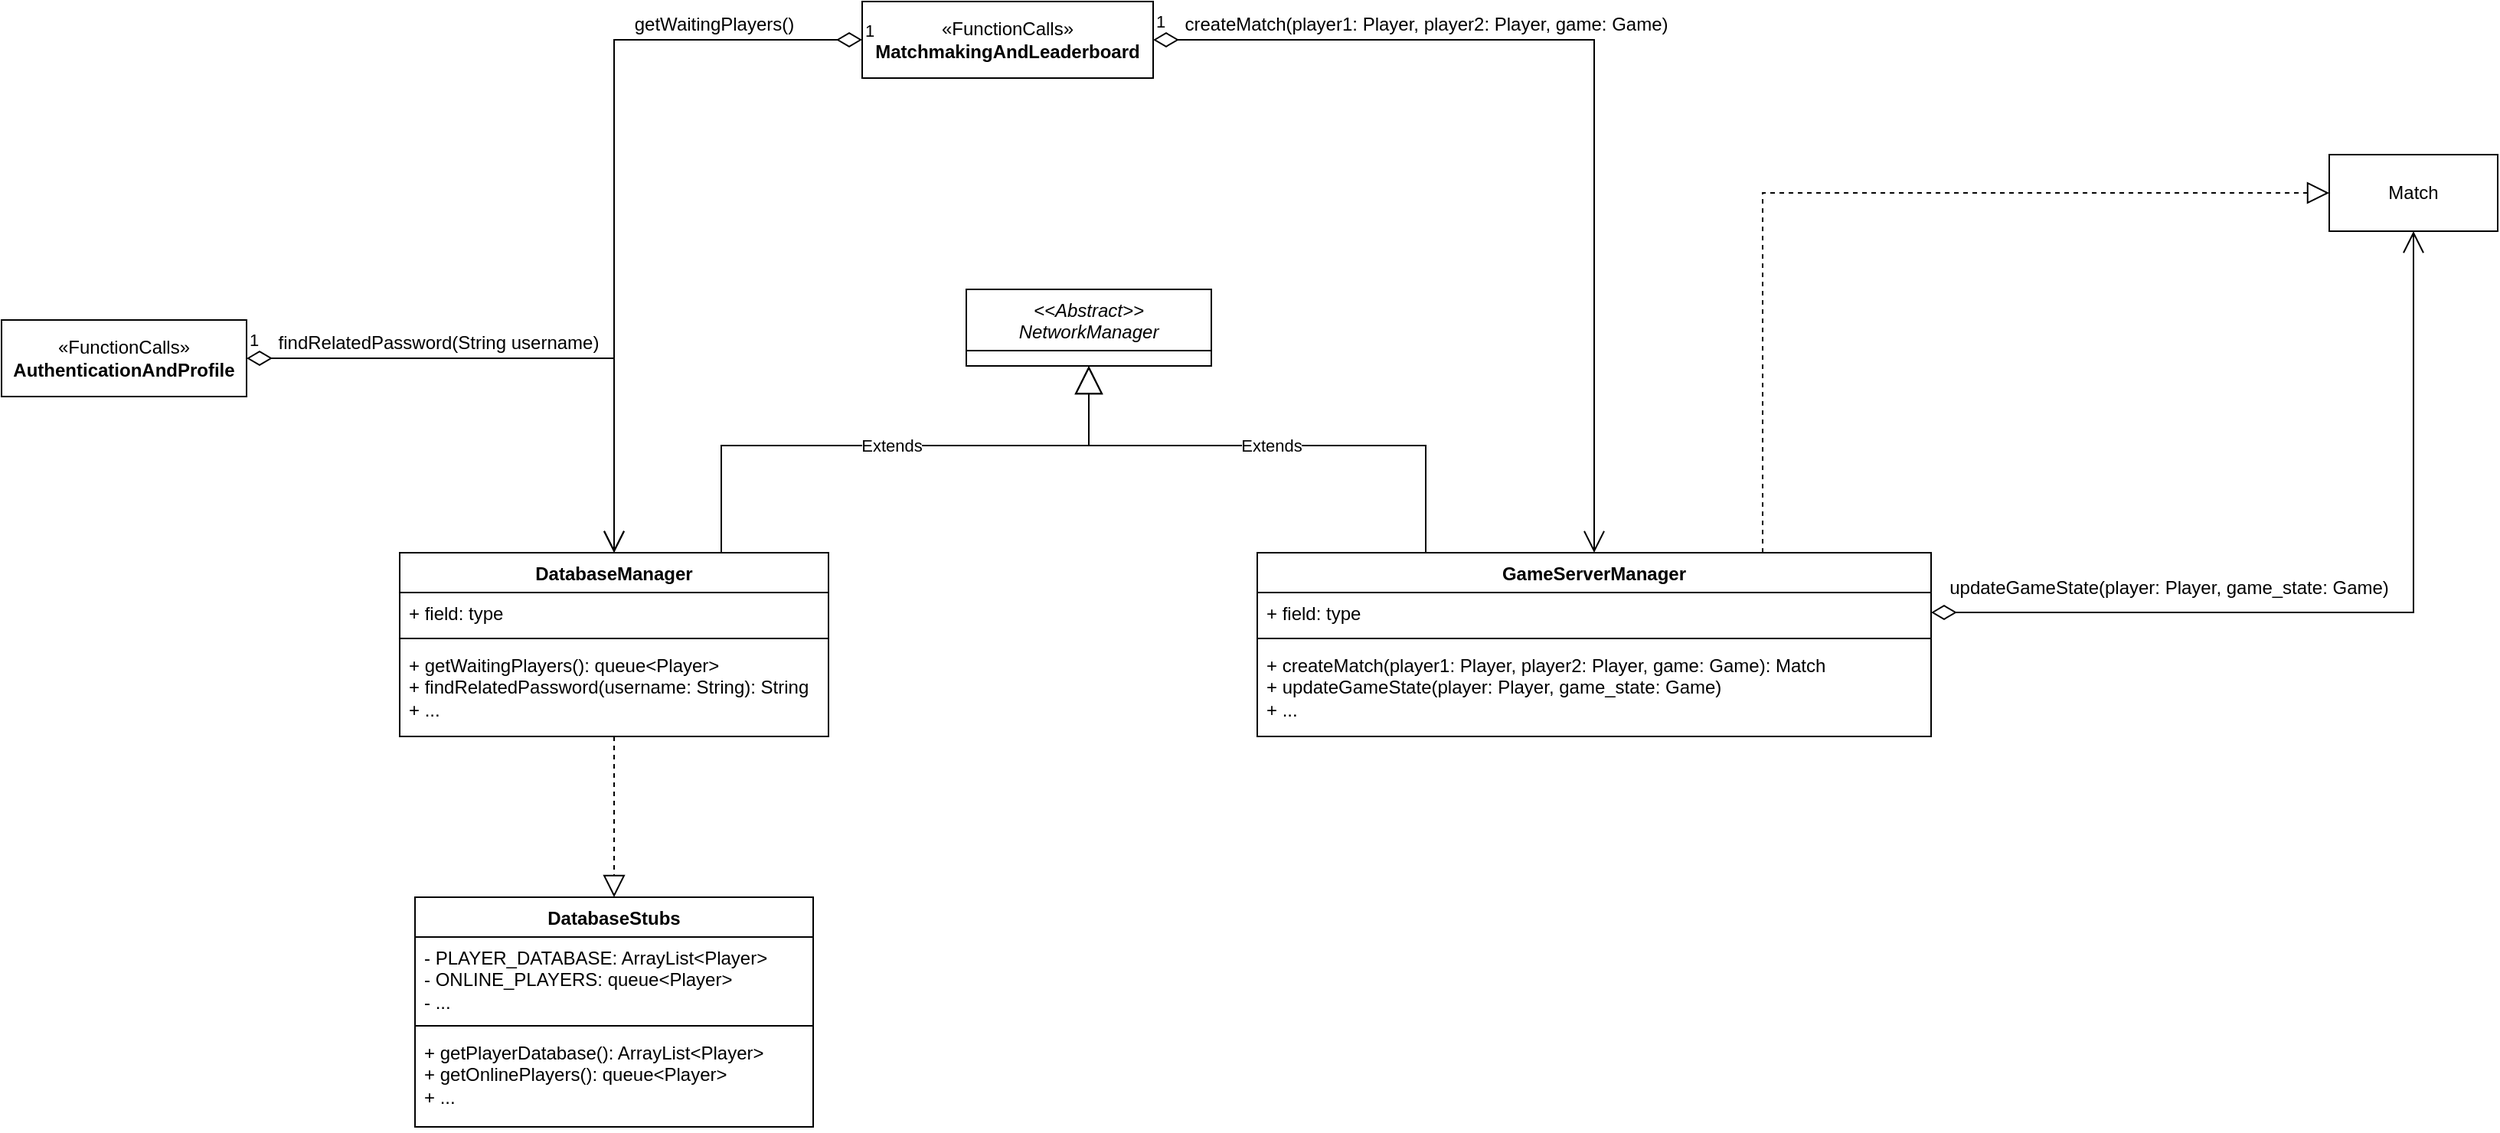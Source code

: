 <mxfile version="26.0.14">
  <diagram id="C5RBs43oDa-KdzZeNtuy" name="Page-1">
    <mxGraphModel grid="1" page="1" gridSize="10" guides="1" tooltips="1" connect="1" arrows="1" fold="1" pageScale="1" pageWidth="827" pageHeight="1169" math="0" shadow="0">
      <root>
        <mxCell id="WIyWlLk6GJQsqaUBKTNV-0" />
        <mxCell id="WIyWlLk6GJQsqaUBKTNV-1" parent="WIyWlLk6GJQsqaUBKTNV-0" />
        <mxCell id="zkfFHV4jXpPFQw0GAbJ--0" value="&lt;&lt;Abstract&gt;&gt;&#xa;NetworkManager" style="swimlane;fontStyle=2;align=center;verticalAlign=top;childLayout=stackLayout;horizontal=1;startSize=40;horizontalStack=0;resizeParent=1;resizeLast=0;collapsible=1;marginBottom=0;rounded=0;shadow=0;strokeWidth=1;" vertex="1" parent="WIyWlLk6GJQsqaUBKTNV-1">
          <mxGeometry x="370" y="188" width="160" height="50" as="geometry">
            <mxRectangle x="230" y="140" width="160" height="26" as="alternateBounds" />
          </mxGeometry>
        </mxCell>
        <mxCell id="VLd0et0WoPOrGzT45V3k-0" value="DatabaseManager" style="swimlane;fontStyle=1;align=center;verticalAlign=top;childLayout=stackLayout;horizontal=1;startSize=26;horizontalStack=0;resizeParent=1;resizeParentMax=0;resizeLast=0;collapsible=1;marginBottom=0;whiteSpace=wrap;html=1;" vertex="1" parent="WIyWlLk6GJQsqaUBKTNV-1">
          <mxGeometry y="360" width="280" height="120" as="geometry" />
        </mxCell>
        <mxCell id="VLd0et0WoPOrGzT45V3k-1" value="+ field: type" style="text;strokeColor=none;fillColor=none;align=left;verticalAlign=top;spacingLeft=4;spacingRight=4;overflow=hidden;rotatable=0;points=[[0,0.5],[1,0.5]];portConstraint=eastwest;whiteSpace=wrap;html=1;" vertex="1" parent="VLd0et0WoPOrGzT45V3k-0">
          <mxGeometry y="26" width="280" height="26" as="geometry" />
        </mxCell>
        <mxCell id="VLd0et0WoPOrGzT45V3k-2" value="" style="line;strokeWidth=1;fillColor=none;align=left;verticalAlign=middle;spacingTop=-1;spacingLeft=3;spacingRight=3;rotatable=0;labelPosition=right;points=[];portConstraint=eastwest;strokeColor=inherit;" vertex="1" parent="VLd0et0WoPOrGzT45V3k-0">
          <mxGeometry y="52" width="280" height="8" as="geometry" />
        </mxCell>
        <mxCell id="VLd0et0WoPOrGzT45V3k-3" value="+ getWaitingPlayers(): queue&amp;lt;Player&amp;gt;&lt;div&gt;+ findRelatedPassword(username: String): String&lt;/div&gt;&lt;div&gt;+ ...&lt;br&gt;&lt;div&gt;&lt;br&gt;&lt;/div&gt;&lt;/div&gt;" style="text;strokeColor=none;fillColor=none;align=left;verticalAlign=top;spacingLeft=4;spacingRight=4;overflow=hidden;rotatable=0;points=[[0,0.5],[1,0.5]];portConstraint=eastwest;whiteSpace=wrap;html=1;" vertex="1" parent="VLd0et0WoPOrGzT45V3k-0">
          <mxGeometry y="60" width="280" height="60" as="geometry" />
        </mxCell>
        <mxCell id="VLd0et0WoPOrGzT45V3k-4" value="GameServerManager" style="swimlane;fontStyle=1;align=center;verticalAlign=top;childLayout=stackLayout;horizontal=1;startSize=26;horizontalStack=0;resizeParent=1;resizeParentMax=0;resizeLast=0;collapsible=1;marginBottom=0;whiteSpace=wrap;html=1;" vertex="1" parent="WIyWlLk6GJQsqaUBKTNV-1">
          <mxGeometry x="560" y="360" width="440" height="120" as="geometry" />
        </mxCell>
        <mxCell id="VLd0et0WoPOrGzT45V3k-5" value="+ field: type" style="text;strokeColor=none;fillColor=none;align=left;verticalAlign=top;spacingLeft=4;spacingRight=4;overflow=hidden;rotatable=0;points=[[0,0.5],[1,0.5]];portConstraint=eastwest;whiteSpace=wrap;html=1;" vertex="1" parent="VLd0et0WoPOrGzT45V3k-4">
          <mxGeometry y="26" width="440" height="26" as="geometry" />
        </mxCell>
        <mxCell id="VLd0et0WoPOrGzT45V3k-6" value="" style="line;strokeWidth=1;fillColor=none;align=left;verticalAlign=middle;spacingTop=-1;spacingLeft=3;spacingRight=3;rotatable=0;labelPosition=right;points=[];portConstraint=eastwest;strokeColor=inherit;" vertex="1" parent="VLd0et0WoPOrGzT45V3k-4">
          <mxGeometry y="52" width="440" height="8" as="geometry" />
        </mxCell>
        <mxCell id="VLd0et0WoPOrGzT45V3k-7" value="+ createMatch(player1: Player, player2: Player, game: Game): Match&lt;div&gt;+ updateGameState(player: Player, game_state: Game)&lt;/div&gt;&lt;div&gt;+ ...&lt;/div&gt;" style="text;strokeColor=none;fillColor=none;align=left;verticalAlign=top;spacingLeft=4;spacingRight=4;overflow=hidden;rotatable=0;points=[[0,0.5],[1,0.5]];portConstraint=eastwest;whiteSpace=wrap;html=1;" vertex="1" parent="VLd0et0WoPOrGzT45V3k-4">
          <mxGeometry y="60" width="440" height="60" as="geometry" />
        </mxCell>
        <mxCell id="VLd0et0WoPOrGzT45V3k-14" value="«FunctionCalls»&lt;br&gt;&lt;b&gt;MatchmakingAndLeaderboard&lt;/b&gt;" style="html=1;whiteSpace=wrap;" vertex="1" parent="WIyWlLk6GJQsqaUBKTNV-1">
          <mxGeometry x="302" width="190" height="50" as="geometry" />
        </mxCell>
        <mxCell id="VLd0et0WoPOrGzT45V3k-18" value="1" style="endArrow=open;html=1;endSize=12;startArrow=diamondThin;startSize=14;startFill=0;edgeStyle=orthogonalEdgeStyle;align=left;verticalAlign=bottom;rounded=0;exitX=1;exitY=0.5;exitDx=0;exitDy=0;entryX=0.5;entryY=0;entryDx=0;entryDy=0;" edge="1" parent="WIyWlLk6GJQsqaUBKTNV-1" source="VLd0et0WoPOrGzT45V3k-14" target="VLd0et0WoPOrGzT45V3k-4">
          <mxGeometry x="-1" y="3" relative="1" as="geometry">
            <mxPoint x="510" y="190" as="sourcePoint" />
            <mxPoint x="670" y="190" as="targetPoint" />
            <Array as="points">
              <mxPoint x="780" y="25" />
            </Array>
          </mxGeometry>
        </mxCell>
        <mxCell id="VLd0et0WoPOrGzT45V3k-19" value="1" style="endArrow=open;html=1;endSize=12;startArrow=diamondThin;startSize=14;startFill=0;edgeStyle=orthogonalEdgeStyle;align=left;verticalAlign=bottom;rounded=0;exitX=0;exitY=0.5;exitDx=0;exitDy=0;entryX=0.5;entryY=0;entryDx=0;entryDy=0;" edge="1" parent="WIyWlLk6GJQsqaUBKTNV-1" source="VLd0et0WoPOrGzT45V3k-14" target="VLd0et0WoPOrGzT45V3k-0">
          <mxGeometry x="-1" y="3" relative="1" as="geometry">
            <mxPoint x="360" y="240" as="sourcePoint" />
            <mxPoint x="520" y="240" as="targetPoint" />
          </mxGeometry>
        </mxCell>
        <mxCell id="VLd0et0WoPOrGzT45V3k-20" value="«FunctionCalls»&lt;div&gt;&lt;b&gt;AuthenticationAndProfile&lt;/b&gt;&lt;/div&gt;" style="html=1;whiteSpace=wrap;" vertex="1" parent="WIyWlLk6GJQsqaUBKTNV-1">
          <mxGeometry x="-260" y="208" width="160" height="50" as="geometry" />
        </mxCell>
        <mxCell id="VLd0et0WoPOrGzT45V3k-21" value="1" style="endArrow=open;html=1;endSize=12;startArrow=diamondThin;startSize=14;startFill=0;edgeStyle=orthogonalEdgeStyle;align=left;verticalAlign=bottom;rounded=0;exitX=1;exitY=0.5;exitDx=0;exitDy=0;entryX=0.5;entryY=0;entryDx=0;entryDy=0;" edge="1" parent="WIyWlLk6GJQsqaUBKTNV-1" source="VLd0et0WoPOrGzT45V3k-20" target="VLd0et0WoPOrGzT45V3k-0">
          <mxGeometry x="-1" y="3" relative="1" as="geometry">
            <mxPoint x="-50" y="200" as="sourcePoint" />
            <mxPoint x="110" y="200" as="targetPoint" />
          </mxGeometry>
        </mxCell>
        <mxCell id="VLd0et0WoPOrGzT45V3k-22" value="getWaitingPlayers()" style="text;html=1;align=center;verticalAlign=middle;resizable=0;points=[];autosize=1;strokeColor=none;fillColor=none;" vertex="1" parent="WIyWlLk6GJQsqaUBKTNV-1">
          <mxGeometry x="140" width="130" height="30" as="geometry" />
        </mxCell>
        <mxCell id="VLd0et0WoPOrGzT45V3k-23" value="createMatch(player1: Player, player2: Player, game: Game)" style="text;html=1;align=center;verticalAlign=middle;resizable=0;points=[];autosize=1;strokeColor=none;fillColor=none;" vertex="1" parent="WIyWlLk6GJQsqaUBKTNV-1">
          <mxGeometry x="500" width="340" height="30" as="geometry" />
        </mxCell>
        <mxCell id="VLd0et0WoPOrGzT45V3k-25" value="findRelatedPassword(String username)" style="text;html=1;align=center;verticalAlign=middle;resizable=0;points=[];autosize=1;strokeColor=none;fillColor=none;" vertex="1" parent="WIyWlLk6GJQsqaUBKTNV-1">
          <mxGeometry x="-90" y="208" width="230" height="30" as="geometry" />
        </mxCell>
        <mxCell id="VLd0et0WoPOrGzT45V3k-27" value="DatabaseStubs" style="swimlane;fontStyle=1;align=center;verticalAlign=top;childLayout=stackLayout;horizontal=1;startSize=26;horizontalStack=0;resizeParent=1;resizeParentMax=0;resizeLast=0;collapsible=1;marginBottom=0;whiteSpace=wrap;html=1;" vertex="1" parent="WIyWlLk6GJQsqaUBKTNV-1">
          <mxGeometry x="10" y="585" width="260" height="150" as="geometry" />
        </mxCell>
        <mxCell id="VLd0et0WoPOrGzT45V3k-28" value="&lt;div&gt;&lt;span style=&quot;background-color: transparent; color: light-dark(rgb(0, 0, 0), rgb(255, 255, 255));&quot;&gt;- PLAYER_DATABASE: ArrayList&amp;lt;Player&amp;gt;&lt;/span&gt;&lt;/div&gt;&lt;div&gt;- ONLINE_PLAYERS: queue&amp;lt;Player&amp;gt;&lt;/div&gt;&lt;div&gt;- ...&lt;/div&gt;" style="text;strokeColor=none;fillColor=none;align=left;verticalAlign=top;spacingLeft=4;spacingRight=4;overflow=hidden;rotatable=0;points=[[0,0.5],[1,0.5]];portConstraint=eastwest;whiteSpace=wrap;html=1;" vertex="1" parent="VLd0et0WoPOrGzT45V3k-27">
          <mxGeometry y="26" width="260" height="54" as="geometry" />
        </mxCell>
        <mxCell id="VLd0et0WoPOrGzT45V3k-29" value="" style="line;strokeWidth=1;fillColor=none;align=left;verticalAlign=middle;spacingTop=-1;spacingLeft=3;spacingRight=3;rotatable=0;labelPosition=right;points=[];portConstraint=eastwest;strokeColor=inherit;" vertex="1" parent="VLd0et0WoPOrGzT45V3k-27">
          <mxGeometry y="80" width="260" height="8" as="geometry" />
        </mxCell>
        <mxCell id="VLd0et0WoPOrGzT45V3k-30" value="&lt;div&gt;+ getPlayerDatabase(): ArrayList&amp;lt;Player&amp;gt;&lt;/div&gt;&lt;div&gt;+ getOnlinePlayers(): queue&amp;lt;Player&amp;gt;&lt;br&gt;&lt;div&gt;+ ...&lt;/div&gt;&lt;/div&gt;" style="text;strokeColor=none;fillColor=none;align=left;verticalAlign=top;spacingLeft=4;spacingRight=4;overflow=hidden;rotatable=0;points=[[0,0.5],[1,0.5]];portConstraint=eastwest;whiteSpace=wrap;html=1;" vertex="1" parent="VLd0et0WoPOrGzT45V3k-27">
          <mxGeometry y="88" width="260" height="62" as="geometry" />
        </mxCell>
        <mxCell id="VLd0et0WoPOrGzT45V3k-35" value="Match" style="html=1;whiteSpace=wrap;" vertex="1" parent="WIyWlLk6GJQsqaUBKTNV-1">
          <mxGeometry x="1260" y="100" width="110" height="50" as="geometry" />
        </mxCell>
        <mxCell id="VLd0et0WoPOrGzT45V3k-36" value="" style="endArrow=open;html=1;endSize=12;startArrow=diamondThin;startSize=14;startFill=0;edgeStyle=orthogonalEdgeStyle;align=left;verticalAlign=bottom;rounded=0;exitX=1;exitY=0.5;exitDx=0;exitDy=0;entryX=0.5;entryY=1;entryDx=0;entryDy=0;" edge="1" parent="WIyWlLk6GJQsqaUBKTNV-1" source="VLd0et0WoPOrGzT45V3k-5" target="VLd0et0WoPOrGzT45V3k-35">
          <mxGeometry x="-1" y="3" relative="1" as="geometry">
            <mxPoint x="1080" y="370" as="sourcePoint" />
            <mxPoint x="1120" y="190" as="targetPoint" />
          </mxGeometry>
        </mxCell>
        <mxCell id="VLd0et0WoPOrGzT45V3k-40" value="" style="endArrow=block;dashed=1;endFill=0;endSize=12;html=1;rounded=0;exitX=0.75;exitY=0;exitDx=0;exitDy=0;entryX=0;entryY=0.5;entryDx=0;entryDy=0;" edge="1" parent="WIyWlLk6GJQsqaUBKTNV-1" source="VLd0et0WoPOrGzT45V3k-4" target="VLd0et0WoPOrGzT45V3k-35">
          <mxGeometry width="160" relative="1" as="geometry">
            <mxPoint x="1050" y="320" as="sourcePoint" />
            <mxPoint x="1210" y="320" as="targetPoint" />
            <Array as="points">
              <mxPoint x="890" y="125" />
            </Array>
          </mxGeometry>
        </mxCell>
        <mxCell id="VLd0et0WoPOrGzT45V3k-42" value="updateGameState(player: Player, game_state: Game)" style="text;html=1;align=center;verticalAlign=middle;resizable=0;points=[];autosize=1;strokeColor=none;fillColor=none;" vertex="1" parent="WIyWlLk6GJQsqaUBKTNV-1">
          <mxGeometry x="1000" y="368" width="310" height="30" as="geometry" />
        </mxCell>
        <mxCell id="VLd0et0WoPOrGzT45V3k-43" value="Extends" style="endArrow=block;endSize=16;endFill=0;html=1;rounded=0;exitX=0.75;exitY=0;exitDx=0;exitDy=0;entryX=0.5;entryY=1;entryDx=0;entryDy=0;" edge="1" parent="WIyWlLk6GJQsqaUBKTNV-1" source="VLd0et0WoPOrGzT45V3k-0" target="zkfFHV4jXpPFQw0GAbJ--0">
          <mxGeometry width="160" relative="1" as="geometry">
            <mxPoint x="300" y="370" as="sourcePoint" />
            <mxPoint x="460" y="370" as="targetPoint" />
            <Array as="points">
              <mxPoint x="210" y="290" />
              <mxPoint x="450" y="290" />
            </Array>
          </mxGeometry>
        </mxCell>
        <mxCell id="VLd0et0WoPOrGzT45V3k-44" value="Extends" style="endArrow=block;endSize=16;endFill=0;html=1;rounded=0;exitX=0.25;exitY=0;exitDx=0;exitDy=0;entryX=0.5;entryY=1;entryDx=0;entryDy=0;" edge="1" parent="WIyWlLk6GJQsqaUBKTNV-1" source="VLd0et0WoPOrGzT45V3k-4" target="zkfFHV4jXpPFQw0GAbJ--0">
          <mxGeometry width="160" relative="1" as="geometry">
            <mxPoint x="450" y="340" as="sourcePoint" />
            <mxPoint x="610" y="340" as="targetPoint" />
            <Array as="points">
              <mxPoint x="670" y="290" />
              <mxPoint x="450" y="290" />
            </Array>
          </mxGeometry>
        </mxCell>
        <mxCell id="VLd0et0WoPOrGzT45V3k-45" value="" style="endArrow=block;dashed=1;endFill=0;endSize=12;html=1;rounded=0;entryX=0.5;entryY=0;entryDx=0;entryDy=0;" edge="1" parent="WIyWlLk6GJQsqaUBKTNV-1" source="VLd0et0WoPOrGzT45V3k-0" target="VLd0et0WoPOrGzT45V3k-27">
          <mxGeometry width="160" relative="1" as="geometry">
            <mxPoint x="140" y="450" as="sourcePoint" />
            <mxPoint x="300" y="450" as="targetPoint" />
          </mxGeometry>
        </mxCell>
      </root>
    </mxGraphModel>
  </diagram>
</mxfile>

